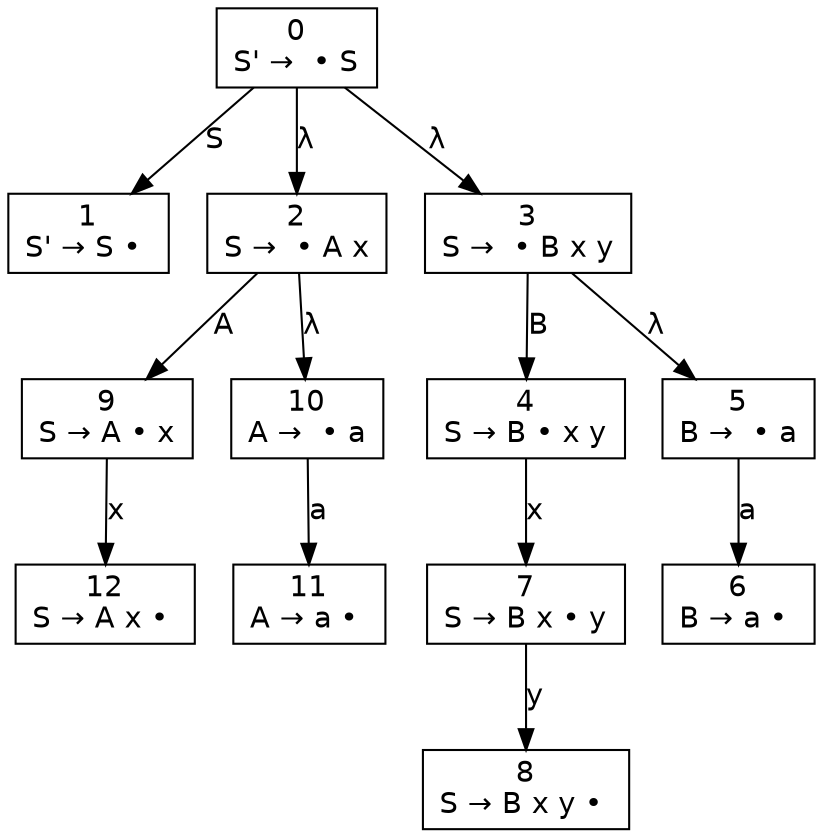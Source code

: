 digraph d{
node [fontname=Helvetica,shape=box];
edge [fontname=Helvetica];
n0 [label=<0<br />S' →  • S>];
n1 [label=<1<br />S' → S • >];
n2 [label=<2<br />S →  • A x>];
n3 [label=<3<br />S →  • B x y>];
n4 [label=<4<br />S → B • x y>];
n5 [label=<5<br />B →  • a>];
n6 [label=<6<br />B → a • >];
n7 [label=<7<br />S → B x • y>];
n8 [label=<8<br />S → B x y • >];
n9 [label=<9<br />S → A • x>];
n10 [label=<10<br />A →  • a>];
n11 [label=<11<br />A → a • >];
n12 [label=<12<br />S → A x • >];
n0 -> n1 [label="S"];
n0 -> n2 [label=<&lambda;>];
n0 -> n3 [label=<&lambda;>];
n2 -> n9 [label="A"];
n2 -> n10 [label=<&lambda;>];
n3 -> n4 [label="B"];
n3 -> n5 [label=<&lambda;>];
n4 -> n7 [label="x"];
n5 -> n6 [label="a"];
n7 -> n8 [label="y"];
n9 -> n12 [label="x"];
n10 -> n11 [label="a"];
}